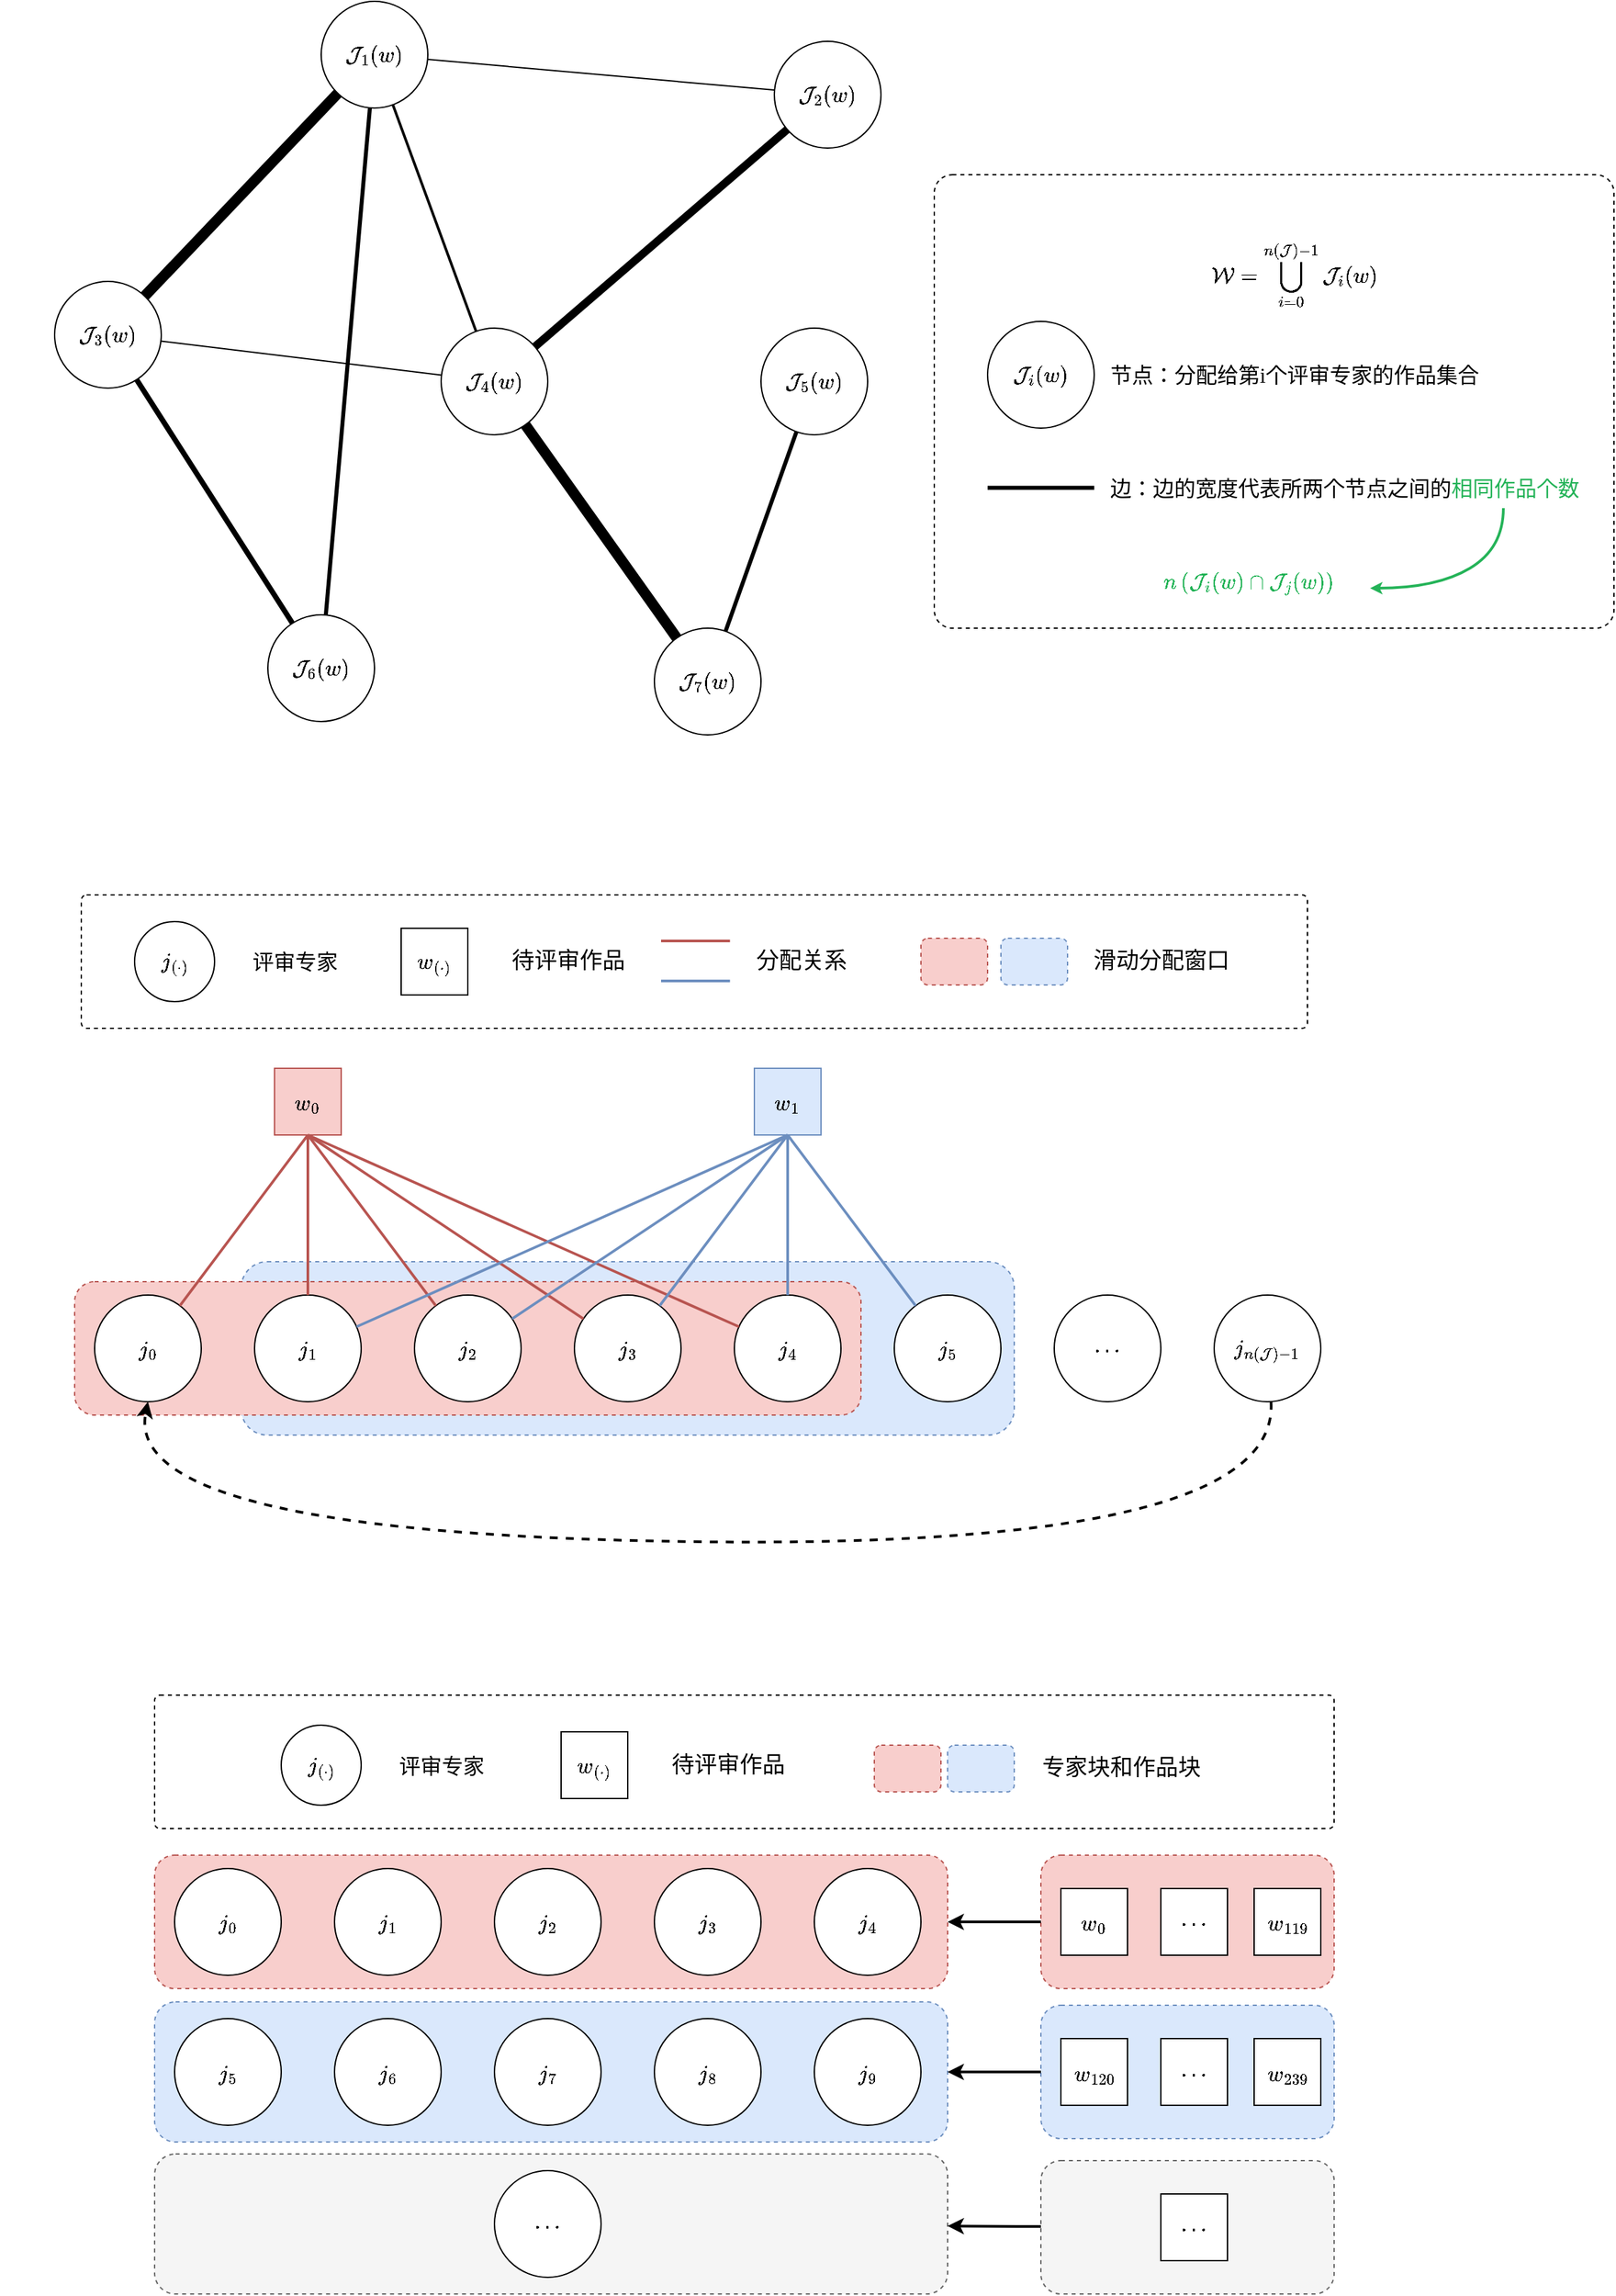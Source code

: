 <mxfile version="20.6.2" type="device"><diagram id="6mnL6-trWgW2ORYR0rq7" name="Page-1"><mxGraphModel dx="2062" dy="1361" grid="1" gridSize="10" guides="1" tooltips="1" connect="1" arrows="1" fold="1" page="1" pageScale="1" pageWidth="850" pageHeight="1100" math="1" shadow="0"><root><mxCell id="0"/><mxCell id="1" parent="0"/><mxCell id="zlyJCA2p7fz-9SSnU2Si-29" value="" style="rounded=1;whiteSpace=wrap;html=1;strokeWidth=1;fontFamily=STKAITI;fontSize=16;dashed=1;arcSize=4;fontStyle=0" vertex="1" parent="1"><mxGeometry x="30" y="1020" width="920" height="100" as="geometry"/></mxCell><mxCell id="zlyJCA2p7fz-9SSnU2Si-14" value="" style="rounded=1;whiteSpace=wrap;html=1;fontSize=16;dashed=1;fillColor=#dae8fc;strokeColor=#6c8ebf;strokeWidth=1;fontFamily=STKAITI;fontStyle=0" vertex="1" parent="1"><mxGeometry x="150" y="1295" width="580" height="130" as="geometry"/></mxCell><mxCell id="zlyJCA2p7fz-9SSnU2Si-12" value="" style="rounded=1;whiteSpace=wrap;html=1;fontSize=16;dashed=1;fillColor=#f8cecc;strokeColor=#b85450;strokeWidth=1;fontFamily=STKAITI;fontStyle=0" vertex="1" parent="1"><mxGeometry x="25" y="1310" width="590" height="100" as="geometry"/></mxCell><mxCell id="l0SmuVakoMEHVjFLr91U-45" value="" style="rounded=1;whiteSpace=wrap;html=1;strokeWidth=1;fontFamily=STKAITI;fontSize=16;dashed=1;arcSize=4;fontStyle=0" parent="1" vertex="1"><mxGeometry x="670" y="480" width="510" height="340" as="geometry"/></mxCell><mxCell id="l0SmuVakoMEHVjFLr91U-13" value="$$\mathcal{J}_3{(w)}$$" style="ellipse;whiteSpace=wrap;html=1;aspect=fixed;strokeWidth=1;fontSize=16;fontFamily=STKAITI;fontStyle=0" parent="1" vertex="1"><mxGeometry x="10" y="560" width="80" height="80" as="geometry"/></mxCell><mxCell id="l0SmuVakoMEHVjFLr91U-14" value="$$\mathcal{J}_1{(w)}$$" style="ellipse;whiteSpace=wrap;html=1;aspect=fixed;strokeWidth=1;fontSize=16;fontFamily=STKAITI;fontStyle=0" parent="1" vertex="1"><mxGeometry x="210" y="350" width="80" height="80" as="geometry"/></mxCell><mxCell id="l0SmuVakoMEHVjFLr91U-16" value="$$\mathcal{J}_2{(w)}$$" style="ellipse;whiteSpace=wrap;html=1;aspect=fixed;strokeWidth=1;fontSize=16;fontFamily=STKAITI;fontStyle=0" parent="1" vertex="1"><mxGeometry x="550" y="380" width="80" height="80" as="geometry"/></mxCell><mxCell id="l0SmuVakoMEHVjFLr91U-17" value="" style="endArrow=none;html=1;strokeWidth=8;endSize=3;fontSize=16;fontFamily=STKAITI;fontStyle=0" parent="1" source="l0SmuVakoMEHVjFLr91U-13" target="l0SmuVakoMEHVjFLr91U-14" edge="1"><mxGeometry width="50" height="50" relative="1" as="geometry"><mxPoint x="400" y="490" as="sourcePoint"/><mxPoint x="450" y="440" as="targetPoint"/></mxGeometry></mxCell><mxCell id="l0SmuVakoMEHVjFLr91U-18" value="" style="endArrow=none;html=1;strokeWidth=1;endSize=3;fontSize=16;fontFamily=STKAITI;fontStyle=0" parent="1" source="l0SmuVakoMEHVjFLr91U-16" target="l0SmuVakoMEHVjFLr91U-14" edge="1"><mxGeometry width="50" height="50" relative="1" as="geometry"><mxPoint x="400" y="490" as="sourcePoint"/><mxPoint x="450" y="440" as="targetPoint"/></mxGeometry></mxCell><mxCell id="l0SmuVakoMEHVjFLr91U-19" value="$$\mathcal{J}_6{(w)}$$" style="ellipse;whiteSpace=wrap;html=1;aspect=fixed;strokeWidth=1;fontSize=16;fontFamily=STKAITI;fontStyle=0" parent="1" vertex="1"><mxGeometry x="170" y="810" width="80" height="80" as="geometry"/></mxCell><mxCell id="l0SmuVakoMEHVjFLr91U-20" value="$$\mathcal{J}_7{(w)}$$" style="ellipse;whiteSpace=wrap;html=1;aspect=fixed;strokeWidth=1;fontSize=16;fontFamily=STKAITI;fontStyle=0" parent="1" vertex="1"><mxGeometry x="460" y="820" width="80" height="80" as="geometry"/></mxCell><mxCell id="l0SmuVakoMEHVjFLr91U-21" value="$$\mathcal{J}_4{(w)}$$" style="ellipse;whiteSpace=wrap;html=1;aspect=fixed;strokeWidth=1;fontSize=16;fontFamily=STKAITI;fontStyle=0" parent="1" vertex="1"><mxGeometry x="300" y="595" width="80" height="80" as="geometry"/></mxCell><mxCell id="l0SmuVakoMEHVjFLr91U-22" value="$$\mathcal{J}_5{(w)}$$" style="ellipse;whiteSpace=wrap;html=1;aspect=fixed;strokeWidth=1;fontSize=16;fontFamily=STKAITI;fontStyle=0" parent="1" vertex="1"><mxGeometry x="540" y="595" width="80" height="80" as="geometry"/></mxCell><mxCell id="l0SmuVakoMEHVjFLr91U-24" value="" style="endArrow=none;html=1;strokeWidth=1;endSize=3;fontSize=16;fontFamily=STKAITI;fontStyle=0" parent="1" source="l0SmuVakoMEHVjFLr91U-13" target="l0SmuVakoMEHVjFLr91U-21" edge="1"><mxGeometry width="50" height="50" relative="1" as="geometry"><mxPoint x="125.158" y="588.902" as="sourcePoint"/><mxPoint x="244.832" y="441.09" as="targetPoint"/></mxGeometry></mxCell><mxCell id="l0SmuVakoMEHVjFLr91U-25" value="" style="endArrow=none;html=1;strokeWidth=4;endSize=3;fontSize=16;fontFamily=STKAITI;fontStyle=0" parent="1" source="l0SmuVakoMEHVjFLr91U-13" target="l0SmuVakoMEHVjFLr91U-19" edge="1"><mxGeometry width="50" height="50" relative="1" as="geometry"><mxPoint x="135.158" y="598.902" as="sourcePoint"/><mxPoint x="254.832" y="451.09" as="targetPoint"/></mxGeometry></mxCell><mxCell id="l0SmuVakoMEHVjFLr91U-26" value="" style="endArrow=none;html=1;strokeWidth=6;endSize=3;fontSize=16;fontFamily=STKAITI;fontStyle=0" parent="1" source="l0SmuVakoMEHVjFLr91U-21" target="l0SmuVakoMEHVjFLr91U-16" edge="1"><mxGeometry width="50" height="50" relative="1" as="geometry"><mxPoint x="349.998" y="670.002" as="sourcePoint"/><mxPoint x="469.672" y="522.19" as="targetPoint"/></mxGeometry></mxCell><mxCell id="l0SmuVakoMEHVjFLr91U-27" value="" style="endArrow=none;html=1;strokeWidth=8;endSize=3;fontSize=16;fontFamily=STKAITI;fontStyle=0" parent="1" source="l0SmuVakoMEHVjFLr91U-20" target="l0SmuVakoMEHVjFLr91U-21" edge="1"><mxGeometry width="50" height="50" relative="1" as="geometry"><mxPoint x="319.998" y="790.002" as="sourcePoint"/><mxPoint x="439.672" y="642.19" as="targetPoint"/></mxGeometry></mxCell><mxCell id="l0SmuVakoMEHVjFLr91U-29" value="" style="endArrow=none;html=1;strokeWidth=3;endSize=3;fontSize=16;fontFamily=STKAITI;fontStyle=0" parent="1" source="l0SmuVakoMEHVjFLr91U-20" target="l0SmuVakoMEHVjFLr91U-22" edge="1"><mxGeometry width="50" height="50" relative="1" as="geometry"><mxPoint x="175.158" y="638.902" as="sourcePoint"/><mxPoint x="294.832" y="491.09" as="targetPoint"/></mxGeometry></mxCell><mxCell id="l0SmuVakoMEHVjFLr91U-30" value="" style="endArrow=none;html=1;strokeWidth=2;endSize=3;fontSize=16;fontFamily=STKAITI;fontStyle=0" parent="1" source="l0SmuVakoMEHVjFLr91U-14" target="l0SmuVakoMEHVjFLr91U-21" edge="1"><mxGeometry width="50" height="50" relative="1" as="geometry"><mxPoint x="139.805" y="623.946" as="sourcePoint"/><mxPoint x="260.199" y="636.02" as="targetPoint"/></mxGeometry></mxCell><mxCell id="l0SmuVakoMEHVjFLr91U-33" value="" style="endArrow=none;html=1;strokeWidth=3;endSize=3;fontSize=16;fontFamily=STKAITI;fontStyle=0" parent="1" source="l0SmuVakoMEHVjFLr91U-14" target="l0SmuVakoMEHVjFLr91U-19" edge="1"><mxGeometry width="50" height="50" relative="1" as="geometry"><mxPoint x="114.104" y="657.431" as="sourcePoint"/><mxPoint x="165.711" y="792.639" as="targetPoint"/></mxGeometry></mxCell><mxCell id="l0SmuVakoMEHVjFLr91U-34" value="$$\mathcal{W}=\bigcup_{i=0}^{n(\mathcal{J})-1}\mathcal{J}_i(w)$$" style="text;html=1;align=center;verticalAlign=middle;resizable=0;points=[];autosize=1;strokeColor=none;fillColor=none;fontSize=16;fontFamily=STKAITI;fontStyle=0" parent="1" vertex="1"><mxGeometry x="700" y="540" width="480" height="30" as="geometry"/></mxCell><mxCell id="l0SmuVakoMEHVjFLr91U-39" value="节点：分配给第i个评审专家的作品集合" style="text;html=1;align=center;verticalAlign=middle;resizable=0;points=[];autosize=1;strokeColor=none;fillColor=none;fontSize=16;fontFamily=STKAITI;fontStyle=0" parent="1" vertex="1"><mxGeometry x="790" y="615" width="300" height="30" as="geometry"/></mxCell><mxCell id="l0SmuVakoMEHVjFLr91U-40" value="$$\mathcal{J}_{i}{(w)}$$" style="ellipse;whiteSpace=wrap;html=1;aspect=fixed;strokeWidth=1;fontSize=16;fontFamily=STKAITI;fontStyle=0" parent="1" vertex="1"><mxGeometry x="710" y="590" width="80" height="80" as="geometry"/></mxCell><mxCell id="l0SmuVakoMEHVjFLr91U-41" value="" style="endArrow=none;html=1;strokeWidth=3;endSize=3;fontSize=16;fontFamily=STKAITI;fontStyle=0" parent="1" edge="1"><mxGeometry width="50" height="50" relative="1" as="geometry"><mxPoint x="710" y="714.76" as="sourcePoint"/><mxPoint x="790" y="714.76" as="targetPoint"/></mxGeometry></mxCell><mxCell id="l0SmuVakoMEHVjFLr91U-42" value="边：边的宽度代表所两个节点之间的&lt;font color=&quot;#24b358&quot;&gt;相同作品个数&lt;/font&gt;" style="text;html=1;align=left;verticalAlign=middle;resizable=0;points=[];autosize=1;strokeColor=none;fillColor=none;fontSize=16;fontFamily=STKAITI;fontStyle=0" parent="1" vertex="1"><mxGeometry x="800" y="700" width="380" height="30" as="geometry"/></mxCell><mxCell id="l0SmuVakoMEHVjFLr91U-43" value="$$n\left(\mathcal{J}_i(w)\cap\mathcal{J}_j(w)&lt;br&gt;\right)$$" style="text;html=1;align=center;verticalAlign=middle;resizable=0;points=[];autosize=1;strokeColor=none;fillColor=none;fontSize=16;fontFamily=STKAITI;fontColor=#24B358;fontStyle=0" parent="1" vertex="1"><mxGeometry x="740" y="760" width="330" height="50" as="geometry"/></mxCell><mxCell id="l0SmuVakoMEHVjFLr91U-48" value="" style="curved=1;endArrow=classic;html=1;strokeWidth=2;fontFamily=STKAITI;fontSize=16;fontColor=#24B358;endSize=3;strokeColor=#24B358;fontStyle=0" parent="1" edge="1"><mxGeometry width="50" height="50" relative="1" as="geometry"><mxPoint x="1097" y="730" as="sourcePoint"/><mxPoint x="997" y="790" as="targetPoint"/><Array as="points"><mxPoint x="1097" y="760"/><mxPoint x="1047" y="790"/></Array></mxGeometry></mxCell><mxCell id="zlyJCA2p7fz-9SSnU2Si-2" value="$$j_2$$" style="ellipse;whiteSpace=wrap;html=1;aspect=fixed;fontSize=16;fontFamily=STKAITI;fontStyle=0" vertex="1" parent="1"><mxGeometry x="280" y="1320" width="80" height="80" as="geometry"/></mxCell><mxCell id="zlyJCA2p7fz-9SSnU2Si-3" value="$$j_3$$" style="ellipse;whiteSpace=wrap;html=1;aspect=fixed;fontSize=16;fontFamily=STKAITI;fontStyle=0" vertex="1" parent="1"><mxGeometry x="400" y="1320" width="80" height="80" as="geometry"/></mxCell><mxCell id="zlyJCA2p7fz-9SSnU2Si-4" value="$$j_4$$" style="ellipse;whiteSpace=wrap;html=1;aspect=fixed;fontSize=16;fontFamily=STKAITI;fontStyle=0" vertex="1" parent="1"><mxGeometry x="520" y="1320" width="80" height="80" as="geometry"/></mxCell><mxCell id="zlyJCA2p7fz-9SSnU2Si-5" value="$$j_5$$" style="ellipse;whiteSpace=wrap;html=1;aspect=fixed;fontSize=16;fontFamily=STKAITI;fontStyle=0" vertex="1" parent="1"><mxGeometry x="640" y="1320" width="80" height="80" as="geometry"/></mxCell><mxCell id="zlyJCA2p7fz-9SSnU2Si-7" value="$$j_1$$" style="ellipse;whiteSpace=wrap;html=1;aspect=fixed;fontSize=16;fontFamily=STKAITI;fontStyle=0" vertex="1" parent="1"><mxGeometry x="160" y="1320" width="80" height="80" as="geometry"/></mxCell><mxCell id="zlyJCA2p7fz-9SSnU2Si-8" value="$$\cdots$$" style="ellipse;whiteSpace=wrap;html=1;aspect=fixed;fontSize=16;fontFamily=STKAITI;fontStyle=0" vertex="1" parent="1"><mxGeometry x="760" y="1320" width="80" height="80" as="geometry"/></mxCell><mxCell id="zlyJCA2p7fz-9SSnU2Si-9" value="$$j_{n(\mathcal{J})-1}$$" style="ellipse;whiteSpace=wrap;html=1;aspect=fixed;fontSize=16;fontFamily=STKAITI;fontStyle=0" vertex="1" parent="1"><mxGeometry x="880" y="1320" width="80" height="80" as="geometry"/></mxCell><mxCell id="zlyJCA2p7fz-9SSnU2Si-11" value="$$j_0$$" style="ellipse;whiteSpace=wrap;html=1;aspect=fixed;fontSize=16;fontFamily=STKAITI;fontStyle=0" vertex="1" parent="1"><mxGeometry x="40" y="1320" width="80" height="80" as="geometry"/></mxCell><mxCell id="zlyJCA2p7fz-9SSnU2Si-15" value="$$w_0$$" style="whiteSpace=wrap;html=1;aspect=fixed;strokeWidth=1;fontSize=16;fillColor=#f8cecc;strokeColor=#b85450;fontFamily=STKAITI;fontStyle=0" vertex="1" parent="1"><mxGeometry x="175" y="1150" width="50" height="50" as="geometry"/></mxCell><mxCell id="zlyJCA2p7fz-9SSnU2Si-16" value="$$w_1$$" style="whiteSpace=wrap;html=1;aspect=fixed;strokeWidth=1;fontSize=16;fillColor=#dae8fc;strokeColor=#6c8ebf;fontFamily=STKAITI;fontStyle=0" vertex="1" parent="1"><mxGeometry x="535" y="1150" width="50" height="50" as="geometry"/></mxCell><mxCell id="zlyJCA2p7fz-9SSnU2Si-17" value="" style="endArrow=none;html=1;rounded=0;fontSize=16;fillColor=#f8cecc;strokeColor=#b85450;strokeWidth=2;entryX=0.5;entryY=1;entryDx=0;entryDy=0;fontFamily=STKAITI;fontStyle=0" edge="1" parent="1" source="zlyJCA2p7fz-9SSnU2Si-11" target="zlyJCA2p7fz-9SSnU2Si-15"><mxGeometry width="50" height="50" relative="1" as="geometry"><mxPoint x="470" y="1290" as="sourcePoint"/><mxPoint x="315" y="1160" as="targetPoint"/></mxGeometry></mxCell><mxCell id="zlyJCA2p7fz-9SSnU2Si-18" value="" style="endArrow=none;html=1;rounded=0;fontSize=16;fillColor=#f8cecc;strokeColor=#b85450;strokeWidth=2;entryX=0.5;entryY=1;entryDx=0;entryDy=0;fontFamily=STKAITI;fontStyle=0" edge="1" parent="1" source="zlyJCA2p7fz-9SSnU2Si-7" target="zlyJCA2p7fz-9SSnU2Si-15"><mxGeometry width="50" height="50" relative="1" as="geometry"><mxPoint x="118.895" y="1342.34" as="sourcePoint"/><mxPoint x="300.0" y="1168.936" as="targetPoint"/></mxGeometry></mxCell><mxCell id="zlyJCA2p7fz-9SSnU2Si-19" value="" style="endArrow=none;html=1;rounded=0;fontSize=16;fillColor=#f8cecc;strokeColor=#b85450;strokeWidth=2;entryX=0.5;entryY=1;entryDx=0;entryDy=0;fontFamily=STKAITI;fontStyle=0" edge="1" parent="1" source="zlyJCA2p7fz-9SSnU2Si-2" target="zlyJCA2p7fz-9SSnU2Si-15"><mxGeometry width="50" height="50" relative="1" as="geometry"><mxPoint x="128.895" y="1352.34" as="sourcePoint"/><mxPoint x="320" y="1170" as="targetPoint"/></mxGeometry></mxCell><mxCell id="zlyJCA2p7fz-9SSnU2Si-20" value="" style="endArrow=none;html=1;rounded=0;fontSize=16;fillColor=#f8cecc;strokeColor=#b85450;strokeWidth=2;entryX=0.5;entryY=1;entryDx=0;entryDy=0;fontFamily=STKAITI;fontStyle=0" edge="1" parent="1" source="zlyJCA2p7fz-9SSnU2Si-3" target="zlyJCA2p7fz-9SSnU2Si-15"><mxGeometry width="50" height="50" relative="1" as="geometry"><mxPoint x="138.895" y="1362.34" as="sourcePoint"/><mxPoint x="320.0" y="1188.936" as="targetPoint"/></mxGeometry></mxCell><mxCell id="zlyJCA2p7fz-9SSnU2Si-21" value="" style="endArrow=none;html=1;rounded=0;fontSize=16;fillColor=#f8cecc;strokeColor=#b85450;strokeWidth=2;exitX=0.5;exitY=1;exitDx=0;exitDy=0;fontFamily=STKAITI;fontStyle=0" edge="1" parent="1" source="zlyJCA2p7fz-9SSnU2Si-15" target="zlyJCA2p7fz-9SSnU2Si-4"><mxGeometry width="50" height="50" relative="1" as="geometry"><mxPoint x="148.895" y="1372.34" as="sourcePoint"/><mxPoint x="330.0" y="1198.936" as="targetPoint"/></mxGeometry></mxCell><mxCell id="zlyJCA2p7fz-9SSnU2Si-22" value="" style="endArrow=none;html=1;rounded=0;fontSize=16;fillColor=#dae8fc;strokeColor=#6c8ebf;strokeWidth=2;entryX=0.5;entryY=1;entryDx=0;entryDy=0;fontFamily=STKAITI;fontStyle=0" edge="1" parent="1" source="zlyJCA2p7fz-9SSnU2Si-2" target="zlyJCA2p7fz-9SSnU2Si-16"><mxGeometry width="50" height="50" relative="1" as="geometry"><mxPoint x="299.999" y="1334.06" as="sourcePoint"/><mxPoint x="504.55" y="1160" as="targetPoint"/></mxGeometry></mxCell><mxCell id="zlyJCA2p7fz-9SSnU2Si-23" value="" style="endArrow=none;html=1;rounded=0;fontSize=16;fillColor=#dae8fc;strokeColor=#6c8ebf;strokeWidth=2;entryX=0.5;entryY=1;entryDx=0;entryDy=0;fontFamily=STKAITI;fontStyle=0" edge="1" parent="1" source="zlyJCA2p7fz-9SSnU2Si-3" target="zlyJCA2p7fz-9SSnU2Si-16"><mxGeometry width="50" height="50" relative="1" as="geometry"><mxPoint x="409.458" y="1325.306" as="sourcePoint"/><mxPoint x="504.55" y="1160" as="targetPoint"/></mxGeometry></mxCell><mxCell id="zlyJCA2p7fz-9SSnU2Si-24" value="" style="endArrow=none;html=1;rounded=0;fontSize=16;fillColor=#dae8fc;strokeColor=#6c8ebf;strokeWidth=2;entryX=0.5;entryY=1;entryDx=0;entryDy=0;fontFamily=STKAITI;fontStyle=0" edge="1" parent="1" source="zlyJCA2p7fz-9SSnU2Si-4" target="zlyJCA2p7fz-9SSnU2Si-16"><mxGeometry width="50" height="50" relative="1" as="geometry"><mxPoint x="508.598" y="1320.011" as="sourcePoint"/><mxPoint x="504.55" y="1160" as="targetPoint"/></mxGeometry></mxCell><mxCell id="zlyJCA2p7fz-9SSnU2Si-25" value="" style="endArrow=none;html=1;rounded=0;fontSize=16;fillColor=#dae8fc;strokeColor=#6c8ebf;strokeWidth=2;entryX=0.5;entryY=1;entryDx=0;entryDy=0;fontFamily=STKAITI;fontStyle=0" edge="1" parent="1" source="zlyJCA2p7fz-9SSnU2Si-5" target="zlyJCA2p7fz-9SSnU2Si-16"><mxGeometry width="50" height="50" relative="1" as="geometry"><mxPoint x="608.379" y="1326.062" as="sourcePoint"/><mxPoint x="504.55" y="1160" as="targetPoint"/></mxGeometry></mxCell><mxCell id="zlyJCA2p7fz-9SSnU2Si-26" value="" style="endArrow=none;html=1;rounded=0;fontSize=16;fillColor=#dae8fc;strokeColor=#6c8ebf;strokeWidth=2;exitX=0.5;exitY=1;exitDx=0;exitDy=0;fontFamily=STKAITI;fontStyle=0" edge="1" parent="1" source="zlyJCA2p7fz-9SSnU2Si-16" target="zlyJCA2p7fz-9SSnU2Si-7"><mxGeometry width="50" height="50" relative="1" as="geometry"><mxPoint x="504.55" y="1160" as="sourcePoint"/><mxPoint x="718.576" y="1334.69" as="targetPoint"/></mxGeometry></mxCell><mxCell id="zlyJCA2p7fz-9SSnU2Si-27" value="" style="endArrow=classic;html=1;strokeWidth=2;fontSize=16;entryX=0.5;entryY=1;entryDx=0;entryDy=0;dashed=1;shadow=0;curved=1;fontFamily=STKAITI;fontStyle=0" edge="1" parent="1" source="zlyJCA2p7fz-9SSnU2Si-9" target="zlyJCA2p7fz-9SSnU2Si-11"><mxGeometry width="50" height="50" relative="1" as="geometry"><mxPoint x="880" y="1480" as="sourcePoint"/><mxPoint x="440" y="1420" as="targetPoint"/><Array as="points"><mxPoint x="930" y="1510"/><mxPoint x="60" y="1500"/></Array></mxGeometry></mxCell><mxCell id="zlyJCA2p7fz-9SSnU2Si-28" value="$$j_{(\cdot)}$$" style="ellipse;whiteSpace=wrap;html=1;aspect=fixed;fontSize=16;fontFamily=STKAITI;fontStyle=0" vertex="1" parent="1"><mxGeometry x="70" y="1040" width="60" height="60" as="geometry"/></mxCell><mxCell id="zlyJCA2p7fz-9SSnU2Si-31" value="评审专家" style="text;html=1;align=center;verticalAlign=middle;resizable=0;points=[];autosize=1;strokeColor=none;fillColor=none;fontSize=16;fontFamily=STKAITI;fontStyle=0" vertex="1" parent="1"><mxGeometry x="145" y="1055" width="90" height="30" as="geometry"/></mxCell><mxCell id="zlyJCA2p7fz-9SSnU2Si-35" value="$$w_{(\cdot)}$$" style="whiteSpace=wrap;html=1;aspect=fixed;strokeWidth=1;fontSize=16;fontFamily=STKAITI;fontStyle=0" vertex="1" parent="1"><mxGeometry x="270" y="1045" width="50" height="50" as="geometry"/></mxCell><mxCell id="zlyJCA2p7fz-9SSnU2Si-36" value="待评审作品" style="text;html=1;align=center;verticalAlign=middle;resizable=0;points=[];autosize=1;strokeColor=none;fillColor=none;fontSize=17;fontFamily=STKAITI;fontColor=#000000;" vertex="1" parent="1"><mxGeometry x="340" y="1055" width="110" height="30" as="geometry"/></mxCell><mxCell id="zlyJCA2p7fz-9SSnU2Si-37" value="" style="rounded=1;whiteSpace=wrap;html=1;fontSize=16;dashed=1;fillColor=#f8cecc;strokeColor=#b85450;strokeWidth=1;fontFamily=STKAITI;fontStyle=0" vertex="1" parent="1"><mxGeometry x="660" y="1052.5" width="50" height="35" as="geometry"/></mxCell><mxCell id="zlyJCA2p7fz-9SSnU2Si-39" value="" style="rounded=1;whiteSpace=wrap;html=1;fontSize=16;dashed=1;fillColor=#dae8fc;strokeColor=#6c8ebf;strokeWidth=1;fontFamily=STKAITI;fontStyle=0" vertex="1" parent="1"><mxGeometry x="720" y="1052.5" width="50" height="35" as="geometry"/></mxCell><mxCell id="zlyJCA2p7fz-9SSnU2Si-40" value="滑动分配窗口" style="text;html=1;align=center;verticalAlign=middle;resizable=0;points=[];autosize=1;strokeColor=none;fillColor=none;fontSize=17;fontFamily=STKAITI;fontColor=#000000;" vertex="1" parent="1"><mxGeometry x="775" y="1055" width="130" height="30" as="geometry"/></mxCell><mxCell id="zlyJCA2p7fz-9SSnU2Si-41" value="" style="endArrow=none;html=1;rounded=0;fontSize=16;fillColor=#f8cecc;strokeColor=#b85450;strokeWidth=2;exitX=0.5;exitY=1;exitDx=0;exitDy=0;fontFamily=STKAITI;fontStyle=0" edge="1" parent="1"><mxGeometry width="50" height="50" relative="1" as="geometry"><mxPoint x="465" y="1054.52" as="sourcePoint"/><mxPoint x="516.72" y="1054.52" as="targetPoint"/></mxGeometry></mxCell><mxCell id="zlyJCA2p7fz-9SSnU2Si-42" value="" style="endArrow=none;html=1;rounded=0;fontSize=16;fillColor=#dae8fc;strokeColor=#6c8ebf;strokeWidth=2;exitX=0.5;exitY=1;exitDx=0;exitDy=0;fontFamily=STKAITI;fontStyle=0" edge="1" parent="1"><mxGeometry width="50" height="50" relative="1" as="geometry"><mxPoint x="465" y="1084.52" as="sourcePoint"/><mxPoint x="516.72" y="1084.52" as="targetPoint"/></mxGeometry></mxCell><mxCell id="zlyJCA2p7fz-9SSnU2Si-43" value="分配关系" style="text;html=1;align=center;verticalAlign=middle;resizable=0;points=[];autosize=1;strokeColor=none;fillColor=none;fontSize=17;fontFamily=STKAITI;fontColor=#000000;" vertex="1" parent="1"><mxGeometry x="525" y="1054.52" width="90" height="30" as="geometry"/></mxCell><mxCell id="zlyJCA2p7fz-9SSnU2Si-49" value="" style="rounded=1;whiteSpace=wrap;html=1;fontSize=16;dashed=1;fillColor=#dae8fc;strokeColor=#6c8ebf;strokeWidth=1;fontFamily=STKAITI;fontStyle=0" vertex="1" parent="1"><mxGeometry x="85" y="1850" width="595" height="105" as="geometry"/></mxCell><mxCell id="zlyJCA2p7fz-9SSnU2Si-50" value="" style="rounded=1;whiteSpace=wrap;html=1;fontSize=16;dashed=1;fillColor=#f8cecc;strokeColor=#b85450;strokeWidth=1;fontFamily=STKAITI;fontStyle=0" vertex="1" parent="1"><mxGeometry x="85" y="1740" width="595" height="100" as="geometry"/></mxCell><mxCell id="zlyJCA2p7fz-9SSnU2Si-51" value="$$j_2$$" style="ellipse;whiteSpace=wrap;html=1;aspect=fixed;fontSize=16;fontFamily=STKAITI;fontStyle=0" vertex="1" parent="1"><mxGeometry x="340" y="1750" width="80" height="80" as="geometry"/></mxCell><mxCell id="zlyJCA2p7fz-9SSnU2Si-52" value="$$j_3$$" style="ellipse;whiteSpace=wrap;html=1;aspect=fixed;fontSize=16;fontFamily=STKAITI;fontStyle=0" vertex="1" parent="1"><mxGeometry x="460" y="1750" width="80" height="80" as="geometry"/></mxCell><mxCell id="zlyJCA2p7fz-9SSnU2Si-53" value="$$j_4$$" style="ellipse;whiteSpace=wrap;html=1;aspect=fixed;fontSize=16;fontFamily=STKAITI;fontStyle=0" vertex="1" parent="1"><mxGeometry x="580" y="1750" width="80" height="80" as="geometry"/></mxCell><mxCell id="zlyJCA2p7fz-9SSnU2Si-54" value="$$j_5$$" style="ellipse;whiteSpace=wrap;html=1;aspect=fixed;fontSize=16;fontFamily=STKAITI;fontStyle=0" vertex="1" parent="1"><mxGeometry x="100" y="1862.5" width="80" height="80" as="geometry"/></mxCell><mxCell id="zlyJCA2p7fz-9SSnU2Si-55" value="$$j_1$$" style="ellipse;whiteSpace=wrap;html=1;aspect=fixed;fontSize=16;fontFamily=STKAITI;fontStyle=0" vertex="1" parent="1"><mxGeometry x="220" y="1750" width="80" height="80" as="geometry"/></mxCell><mxCell id="zlyJCA2p7fz-9SSnU2Si-56" value="$$j_0$$" style="ellipse;whiteSpace=wrap;html=1;aspect=fixed;fontSize=16;fontFamily=STKAITI;fontStyle=0" vertex="1" parent="1"><mxGeometry x="100" y="1750" width="80" height="80" as="geometry"/></mxCell><mxCell id="zlyJCA2p7fz-9SSnU2Si-57" value="$$j_6$$" style="ellipse;whiteSpace=wrap;html=1;aspect=fixed;fontSize=16;fontFamily=STKAITI;fontStyle=0" vertex="1" parent="1"><mxGeometry x="220" y="1862.5" width="80" height="80" as="geometry"/></mxCell><mxCell id="zlyJCA2p7fz-9SSnU2Si-58" value="$$j_7$$" style="ellipse;whiteSpace=wrap;html=1;aspect=fixed;fontSize=16;fontFamily=STKAITI;fontStyle=0" vertex="1" parent="1"><mxGeometry x="340" y="1862.5" width="80" height="80" as="geometry"/></mxCell><mxCell id="zlyJCA2p7fz-9SSnU2Si-59" value="$$j_8$$" style="ellipse;whiteSpace=wrap;html=1;aspect=fixed;fontSize=16;fontFamily=STKAITI;fontStyle=0" vertex="1" parent="1"><mxGeometry x="460" y="1862.5" width="80" height="80" as="geometry"/></mxCell><mxCell id="zlyJCA2p7fz-9SSnU2Si-60" value="$$j_9$$" style="ellipse;whiteSpace=wrap;html=1;aspect=fixed;fontSize=16;fontFamily=STKAITI;fontStyle=0" vertex="1" parent="1"><mxGeometry x="580" y="1862.5" width="80" height="80" as="geometry"/></mxCell><mxCell id="zlyJCA2p7fz-9SSnU2Si-61" value="" style="rounded=1;whiteSpace=wrap;html=1;fontSize=16;dashed=1;fillColor=#f5f5f5;strokeColor=#666666;strokeWidth=1;fontFamily=STKAITI;fontStyle=0;fontColor=#333333;" vertex="1" parent="1"><mxGeometry x="85" y="1964" width="595" height="105" as="geometry"/></mxCell><mxCell id="zlyJCA2p7fz-9SSnU2Si-62" value="" style="rounded=1;whiteSpace=wrap;html=1;fontSize=16;dashed=1;fillColor=#f8cecc;strokeColor=#b85450;strokeWidth=1;fontFamily=STKAITI;fontStyle=0" vertex="1" parent="1"><mxGeometry x="750" y="1740" width="220" height="100" as="geometry"/></mxCell><mxCell id="zlyJCA2p7fz-9SSnU2Si-63" value="" style="endArrow=classic;html=1;shadow=0;strokeWidth=2;fontFamily=STKAITI;fontSize=17;fontColor=#000000;curved=1;" edge="1" parent="1" source="zlyJCA2p7fz-9SSnU2Si-62" target="zlyJCA2p7fz-9SSnU2Si-50"><mxGeometry width="50" height="50" relative="1" as="geometry"><mxPoint x="700" y="1810" as="sourcePoint"/><mxPoint x="750" y="1760" as="targetPoint"/></mxGeometry></mxCell><mxCell id="zlyJCA2p7fz-9SSnU2Si-64" value="$$w_0$$" style="whiteSpace=wrap;html=1;aspect=fixed;strokeWidth=1;fontSize=16;fontFamily=STKAITI;fontStyle=0" vertex="1" parent="1"><mxGeometry x="765" y="1765" width="50" height="50" as="geometry"/></mxCell><mxCell id="zlyJCA2p7fz-9SSnU2Si-65" value="$$\cdots$$" style="whiteSpace=wrap;html=1;aspect=fixed;strokeWidth=1;fontSize=16;fontFamily=STKAITI;fontStyle=0" vertex="1" parent="1"><mxGeometry x="840" y="1765" width="50" height="50" as="geometry"/></mxCell><mxCell id="zlyJCA2p7fz-9SSnU2Si-66" value="$$w_{119}$$" style="whiteSpace=wrap;html=1;aspect=fixed;strokeWidth=1;fontSize=16;fontFamily=STKAITI;fontStyle=0" vertex="1" parent="1"><mxGeometry x="910" y="1765" width="50" height="50" as="geometry"/></mxCell><mxCell id="zlyJCA2p7fz-9SSnU2Si-67" value="" style="rounded=1;whiteSpace=wrap;html=1;fontSize=16;dashed=1;fillColor=#dae8fc;strokeColor=#6c8ebf;strokeWidth=1;fontFamily=STKAITI;fontStyle=0" vertex="1" parent="1"><mxGeometry x="750" y="1852.5" width="220" height="100" as="geometry"/></mxCell><mxCell id="zlyJCA2p7fz-9SSnU2Si-68" value="$$w_{120}$$" style="whiteSpace=wrap;html=1;aspect=fixed;strokeWidth=1;fontSize=16;fontFamily=STKAITI;fontStyle=0" vertex="1" parent="1"><mxGeometry x="765" y="1877.5" width="50" height="50" as="geometry"/></mxCell><mxCell id="zlyJCA2p7fz-9SSnU2Si-69" value="$$\cdots$$" style="whiteSpace=wrap;html=1;aspect=fixed;strokeWidth=1;fontSize=16;fontFamily=STKAITI;fontStyle=0" vertex="1" parent="1"><mxGeometry x="840" y="1877.5" width="50" height="50" as="geometry"/></mxCell><mxCell id="zlyJCA2p7fz-9SSnU2Si-70" value="$$w_{239}$$" style="whiteSpace=wrap;html=1;aspect=fixed;strokeWidth=1;fontSize=16;fontFamily=STKAITI;fontStyle=0" vertex="1" parent="1"><mxGeometry x="910" y="1877.5" width="50" height="50" as="geometry"/></mxCell><mxCell id="zlyJCA2p7fz-9SSnU2Si-71" value="" style="endArrow=classic;html=1;shadow=0;strokeWidth=2;fontFamily=STKAITI;fontSize=17;fontColor=#000000;curved=1;" edge="1" parent="1" source="zlyJCA2p7fz-9SSnU2Si-67" target="zlyJCA2p7fz-9SSnU2Si-49"><mxGeometry width="50" height="50" relative="1" as="geometry"><mxPoint x="810" y="1800" as="sourcePoint"/><mxPoint x="690" y="1800" as="targetPoint"/></mxGeometry></mxCell><mxCell id="zlyJCA2p7fz-9SSnU2Si-72" value="" style="rounded=1;whiteSpace=wrap;html=1;fontSize=16;dashed=1;fillColor=#f5f5f5;strokeColor=#666666;strokeWidth=1;fontFamily=STKAITI;fontStyle=0;fontColor=#333333;" vertex="1" parent="1"><mxGeometry x="750" y="1969" width="220" height="100" as="geometry"/></mxCell><mxCell id="zlyJCA2p7fz-9SSnU2Si-73" value="$$\cdots$$" style="ellipse;whiteSpace=wrap;html=1;aspect=fixed;fontSize=16;fontFamily=STKAITI;fontStyle=0" vertex="1" parent="1"><mxGeometry x="340" y="1976.5" width="80" height="80" as="geometry"/></mxCell><mxCell id="zlyJCA2p7fz-9SSnU2Si-74" value="$$\cdots$$" style="whiteSpace=wrap;html=1;aspect=fixed;strokeWidth=1;fontSize=16;fontFamily=STKAITI;fontStyle=0" vertex="1" parent="1"><mxGeometry x="840" y="1994" width="50" height="50" as="geometry"/></mxCell><mxCell id="zlyJCA2p7fz-9SSnU2Si-75" value="" style="endArrow=classic;html=1;shadow=0;strokeWidth=2;fontFamily=STKAITI;fontSize=17;fontColor=#000000;curved=1;" edge="1" parent="1" source="zlyJCA2p7fz-9SSnU2Si-72" target="zlyJCA2p7fz-9SSnU2Si-61"><mxGeometry width="50" height="50" relative="1" as="geometry"><mxPoint x="760" y="1912.5" as="sourcePoint"/><mxPoint x="690" y="1912.5" as="targetPoint"/></mxGeometry></mxCell><mxCell id="zlyJCA2p7fz-9SSnU2Si-76" value="" style="rounded=1;whiteSpace=wrap;html=1;strokeWidth=1;fontFamily=STKAITI;fontSize=16;dashed=1;arcSize=4;fontStyle=0" vertex="1" parent="1"><mxGeometry x="85" y="1620" width="885" height="100" as="geometry"/></mxCell><mxCell id="zlyJCA2p7fz-9SSnU2Si-77" value="$$j_{(\cdot)}$$" style="ellipse;whiteSpace=wrap;html=1;aspect=fixed;fontSize=16;fontFamily=STKAITI;fontStyle=0" vertex="1" parent="1"><mxGeometry x="180" y="1642.5" width="60" height="60" as="geometry"/></mxCell><mxCell id="zlyJCA2p7fz-9SSnU2Si-78" value="评审专家" style="text;html=1;align=center;verticalAlign=middle;resizable=0;points=[];autosize=1;strokeColor=none;fillColor=none;fontSize=16;fontFamily=STKAITI;fontStyle=0" vertex="1" parent="1"><mxGeometry x="255" y="1657.5" width="90" height="30" as="geometry"/></mxCell><mxCell id="zlyJCA2p7fz-9SSnU2Si-79" value="$$w_{(\cdot)}$$" style="whiteSpace=wrap;html=1;aspect=fixed;strokeWidth=1;fontSize=16;fontFamily=STKAITI;fontStyle=0" vertex="1" parent="1"><mxGeometry x="390" y="1647.5" width="50" height="50" as="geometry"/></mxCell><mxCell id="zlyJCA2p7fz-9SSnU2Si-80" value="待评审作品" style="text;html=1;align=center;verticalAlign=middle;resizable=0;points=[];autosize=1;strokeColor=none;fillColor=none;fontSize=17;fontFamily=STKAITI;fontColor=#000000;" vertex="1" parent="1"><mxGeometry x="460" y="1657.5" width="110" height="30" as="geometry"/></mxCell><mxCell id="zlyJCA2p7fz-9SSnU2Si-81" value="" style="rounded=1;whiteSpace=wrap;html=1;fontSize=16;dashed=1;fillColor=#f8cecc;strokeColor=#b85450;strokeWidth=1;fontFamily=STKAITI;fontStyle=0" vertex="1" parent="1"><mxGeometry x="625" y="1657.5" width="50" height="35" as="geometry"/></mxCell><mxCell id="zlyJCA2p7fz-9SSnU2Si-82" value="" style="rounded=1;whiteSpace=wrap;html=1;fontSize=16;dashed=1;fillColor=#dae8fc;strokeColor=#6c8ebf;strokeWidth=1;fontFamily=STKAITI;fontStyle=0" vertex="1" parent="1"><mxGeometry x="680" y="1657.5" width="50" height="35" as="geometry"/></mxCell><mxCell id="zlyJCA2p7fz-9SSnU2Si-83" value="专家块和作品块" style="text;html=1;align=center;verticalAlign=middle;resizable=0;points=[];autosize=1;strokeColor=none;fillColor=none;fontSize=17;fontFamily=STKAITI;fontColor=#000000;" vertex="1" parent="1"><mxGeometry x="740" y="1660" width="140" height="30" as="geometry"/></mxCell></root></mxGraphModel></diagram></mxfile>